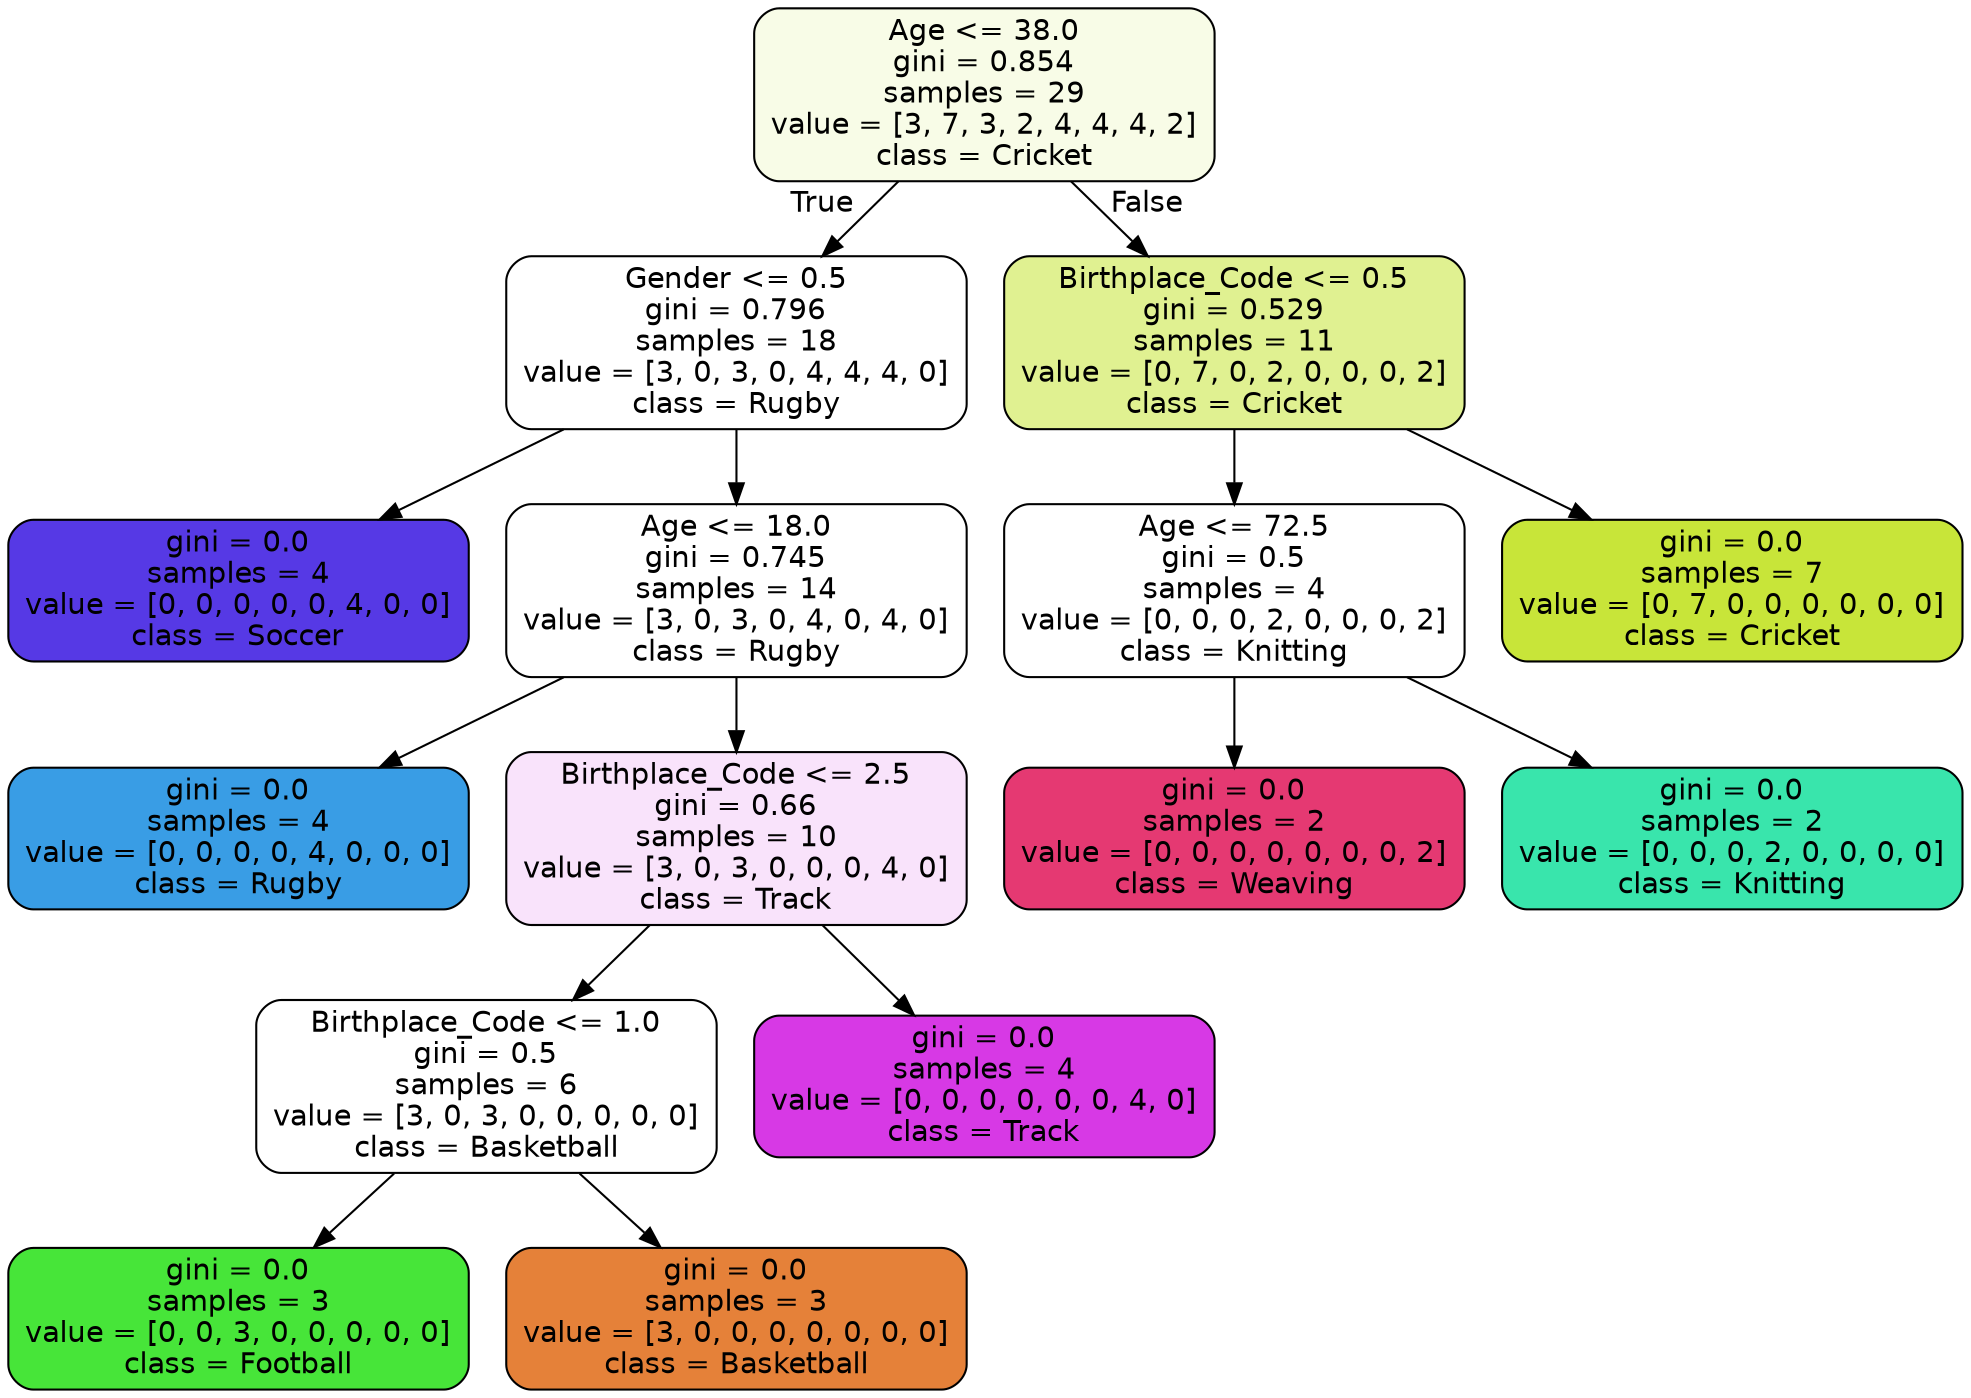digraph Tree {
node [shape=box, style="filled, rounded", color="black", fontname=helvetica] ;
edge [fontname=helvetica] ;
0 [label="Age <= 38.0\ngini = 0.854\nsamples = 29\nvalue = [3, 7, 3, 2, 4, 4, 4, 2]\nclass = Cricket", fillcolor="#f8fce7"] ;
1 [label="Gender <= 0.5\ngini = 0.796\nsamples = 18\nvalue = [3, 0, 3, 0, 4, 4, 4, 0]\nclass = Rugby", fillcolor="#ffffff"] ;
0 -> 1 [labeldistance=2.5, labelangle=45, headlabel="True"] ;
2 [label="gini = 0.0\nsamples = 4\nvalue = [0, 0, 0, 0, 0, 4, 0, 0]\nclass = Soccer", fillcolor="#5639e5"] ;
1 -> 2 ;
3 [label="Age <= 18.0\ngini = 0.745\nsamples = 14\nvalue = [3, 0, 3, 0, 4, 0, 4, 0]\nclass = Rugby", fillcolor="#ffffff"] ;
1 -> 3 ;
4 [label="gini = 0.0\nsamples = 4\nvalue = [0, 0, 0, 0, 4, 0, 0, 0]\nclass = Rugby", fillcolor="#399de5"] ;
3 -> 4 ;
5 [label="Birthplace_Code <= 2.5\ngini = 0.66\nsamples = 10\nvalue = [3, 0, 3, 0, 0, 0, 4, 0]\nclass = Track", fillcolor="#f9e3fb"] ;
3 -> 5 ;
6 [label="Birthplace_Code <= 1.0\ngini = 0.5\nsamples = 6\nvalue = [3, 0, 3, 0, 0, 0, 0, 0]\nclass = Basketball", fillcolor="#ffffff"] ;
5 -> 6 ;
7 [label="gini = 0.0\nsamples = 3\nvalue = [0, 0, 3, 0, 0, 0, 0, 0]\nclass = Football", fillcolor="#47e539"] ;
6 -> 7 ;
8 [label="gini = 0.0\nsamples = 3\nvalue = [3, 0, 0, 0, 0, 0, 0, 0]\nclass = Basketball", fillcolor="#e58139"] ;
6 -> 8 ;
9 [label="gini = 0.0\nsamples = 4\nvalue = [0, 0, 0, 0, 0, 0, 4, 0]\nclass = Track", fillcolor="#d739e5"] ;
5 -> 9 ;
10 [label="Birthplace_Code <= 0.5\ngini = 0.529\nsamples = 11\nvalue = [0, 7, 0, 2, 0, 0, 0, 2]\nclass = Cricket", fillcolor="#e0f191"] ;
0 -> 10 [labeldistance=2.5, labelangle=-45, headlabel="False"] ;
11 [label="Age <= 72.5\ngini = 0.5\nsamples = 4\nvalue = [0, 0, 0, 2, 0, 0, 0, 2]\nclass = Knitting", fillcolor="#ffffff"] ;
10 -> 11 ;
12 [label="gini = 0.0\nsamples = 2\nvalue = [0, 0, 0, 0, 0, 0, 0, 2]\nclass = Weaving", fillcolor="#e53972"] ;
11 -> 12 ;
13 [label="gini = 0.0\nsamples = 2\nvalue = [0, 0, 0, 2, 0, 0, 0, 0]\nclass = Knitting", fillcolor="#39e5ac"] ;
11 -> 13 ;
14 [label="gini = 0.0\nsamples = 7\nvalue = [0, 7, 0, 0, 0, 0, 0, 0]\nclass = Cricket", fillcolor="#c8e539"] ;
10 -> 14 ;
}